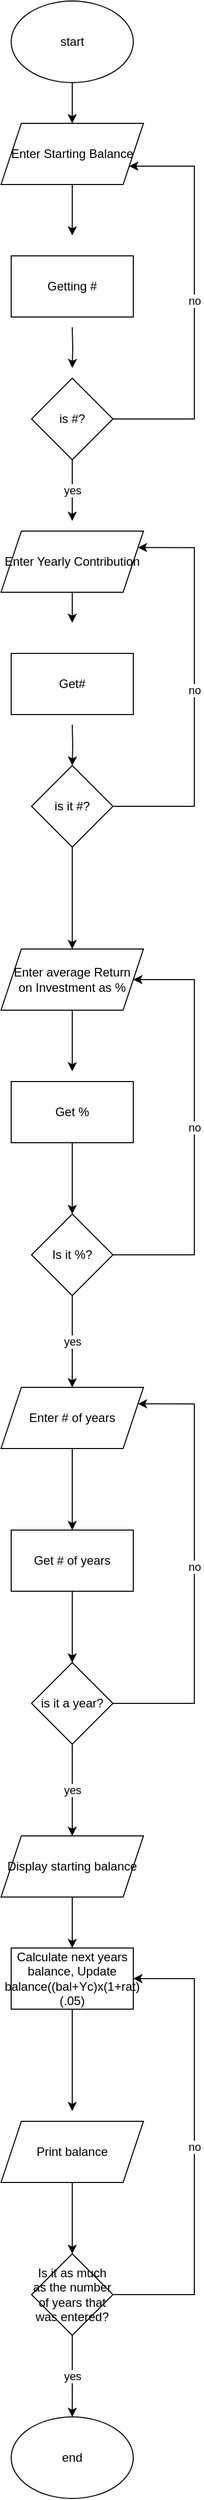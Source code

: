 <mxfile version="13.6.9" type="github">
  <diagram id="ckzOWwWsCJZHVsrQiB-s" name="Page-1">
    <mxGraphModel dx="1038" dy="548" grid="1" gridSize="10" guides="1" tooltips="1" connect="1" arrows="1" fold="1" page="1" pageScale="1" pageWidth="850" pageHeight="1100" math="0" shadow="0">
      <root>
        <mxCell id="0" />
        <mxCell id="1" parent="0" />
        <mxCell id="VM0KCs58UYk9eu-B5sUt-2" style="edgeStyle=orthogonalEdgeStyle;rounded=0;orthogonalLoop=1;jettySize=auto;html=1;" parent="1" source="VM0KCs58UYk9eu-B5sUt-1" edge="1">
          <mxGeometry relative="1" as="geometry">
            <mxPoint x="400" y="230" as="targetPoint" />
          </mxGeometry>
        </mxCell>
        <mxCell id="VM0KCs58UYk9eu-B5sUt-1" value="start" style="ellipse;whiteSpace=wrap;html=1;" parent="1" vertex="1">
          <mxGeometry x="340" y="110" width="120" height="80" as="geometry" />
        </mxCell>
        <mxCell id="VM0KCs58UYk9eu-B5sUt-4" style="edgeStyle=orthogonalEdgeStyle;rounded=0;orthogonalLoop=1;jettySize=auto;html=1;" parent="1" source="VM0KCs58UYk9eu-B5sUt-3" edge="1">
          <mxGeometry relative="1" as="geometry">
            <mxPoint x="400" y="340" as="targetPoint" />
          </mxGeometry>
        </mxCell>
        <mxCell id="VM0KCs58UYk9eu-B5sUt-3" value="Enter Starting Balance" style="shape=parallelogram;perimeter=parallelogramPerimeter;whiteSpace=wrap;html=1;fixedSize=1;" parent="1" vertex="1">
          <mxGeometry x="330" y="230" width="140" height="60" as="geometry" />
        </mxCell>
        <mxCell id="VM0KCs58UYk9eu-B5sUt-14" style="edgeStyle=orthogonalEdgeStyle;rounded=0;orthogonalLoop=1;jettySize=auto;html=1;" parent="1" edge="1">
          <mxGeometry relative="1" as="geometry">
            <mxPoint x="400" y="470" as="targetPoint" />
            <mxPoint x="400" y="430" as="sourcePoint" />
          </mxGeometry>
        </mxCell>
        <mxCell id="VM0KCs58UYk9eu-B5sUt-8" value="no" style="edgeStyle=orthogonalEdgeStyle;rounded=0;orthogonalLoop=1;jettySize=auto;html=1;exitX=1;exitY=0.5;exitDx=0;exitDy=0;entryX=1;entryY=0.75;entryDx=0;entryDy=0;" parent="1" source="VM0KCs58UYk9eu-B5sUt-6" target="VM0KCs58UYk9eu-B5sUt-3" edge="1">
          <mxGeometry relative="1" as="geometry">
            <Array as="points">
              <mxPoint x="520" y="520" />
              <mxPoint x="520" y="272" />
            </Array>
          </mxGeometry>
        </mxCell>
        <mxCell id="VM0KCs58UYk9eu-B5sUt-11" value="yes" style="edgeStyle=orthogonalEdgeStyle;rounded=0;orthogonalLoop=1;jettySize=auto;html=1;" parent="1" source="VM0KCs58UYk9eu-B5sUt-6" edge="1">
          <mxGeometry relative="1" as="geometry">
            <mxPoint x="400" y="620" as="targetPoint" />
            <Array as="points">
              <mxPoint x="400" y="620" />
              <mxPoint x="400" y="620" />
            </Array>
          </mxGeometry>
        </mxCell>
        <mxCell id="VM0KCs58UYk9eu-B5sUt-6" value="is #?" style="rhombus;whiteSpace=wrap;html=1;" parent="1" vertex="1">
          <mxGeometry x="360" y="480" width="80" height="80" as="geometry" />
        </mxCell>
        <mxCell id="VM0KCs58UYk9eu-B5sUt-17" style="edgeStyle=orthogonalEdgeStyle;rounded=0;orthogonalLoop=1;jettySize=auto;html=1;" parent="1" source="VM0KCs58UYk9eu-B5sUt-15" edge="1">
          <mxGeometry relative="1" as="geometry">
            <mxPoint x="400" y="720" as="targetPoint" />
          </mxGeometry>
        </mxCell>
        <mxCell id="VM0KCs58UYk9eu-B5sUt-15" value="Enter Yearly Contribution" style="shape=parallelogram;perimeter=parallelogramPerimeter;whiteSpace=wrap;html=1;fixedSize=1;" parent="1" vertex="1">
          <mxGeometry x="330" y="630" width="140" height="60" as="geometry" />
        </mxCell>
        <mxCell id="VM0KCs58UYk9eu-B5sUt-22" style="edgeStyle=orthogonalEdgeStyle;rounded=0;orthogonalLoop=1;jettySize=auto;html=1;" parent="1" edge="1">
          <mxGeometry relative="1" as="geometry">
            <mxPoint x="400" y="860" as="targetPoint" />
            <mxPoint x="400" y="820" as="sourcePoint" />
          </mxGeometry>
        </mxCell>
        <mxCell id="VM0KCs58UYk9eu-B5sUt-24" value="no" style="edgeStyle=orthogonalEdgeStyle;rounded=0;orthogonalLoop=1;jettySize=auto;html=1;entryX=1;entryY=0.25;entryDx=0;entryDy=0;" parent="1" source="VM0KCs58UYk9eu-B5sUt-23" target="VM0KCs58UYk9eu-B5sUt-15" edge="1">
          <mxGeometry relative="1" as="geometry">
            <Array as="points">
              <mxPoint x="520" y="900" />
              <mxPoint x="520" y="646" />
            </Array>
          </mxGeometry>
        </mxCell>
        <mxCell id="VM0KCs58UYk9eu-B5sUt-28" value="" style="edgeStyle=orthogonalEdgeStyle;rounded=0;orthogonalLoop=1;jettySize=auto;html=1;" parent="1" source="VM0KCs58UYk9eu-B5sUt-23" target="VM0KCs58UYk9eu-B5sUt-27" edge="1">
          <mxGeometry relative="1" as="geometry" />
        </mxCell>
        <mxCell id="VM0KCs58UYk9eu-B5sUt-23" value="is it #?" style="rhombus;whiteSpace=wrap;html=1;" parent="1" vertex="1">
          <mxGeometry x="360" y="860" width="80" height="80" as="geometry" />
        </mxCell>
        <mxCell id="VM0KCs58UYk9eu-B5sUt-30" value="" style="edgeStyle=orthogonalEdgeStyle;rounded=0;orthogonalLoop=1;jettySize=auto;html=1;" parent="1" source="VM0KCs58UYk9eu-B5sUt-27" edge="1">
          <mxGeometry relative="1" as="geometry">
            <mxPoint x="400" y="1160" as="targetPoint" />
          </mxGeometry>
        </mxCell>
        <mxCell id="VM0KCs58UYk9eu-B5sUt-27" value="Enter average Return&lt;br&gt;on Investment as %" style="shape=parallelogram;perimeter=parallelogramPerimeter;whiteSpace=wrap;html=1;fixedSize=1;" parent="1" vertex="1">
          <mxGeometry x="330" y="1040" width="140" height="60" as="geometry" />
        </mxCell>
        <mxCell id="VM0KCs58UYk9eu-B5sUt-34" value="" style="edgeStyle=orthogonalEdgeStyle;rounded=0;orthogonalLoop=1;jettySize=auto;html=1;" parent="1" source="VM0KCs58UYk9eu-B5sUt-29" target="VM0KCs58UYk9eu-B5sUt-33" edge="1">
          <mxGeometry relative="1" as="geometry">
            <Array as="points">
              <mxPoint x="400" y="1265" />
              <mxPoint x="400" y="1265" />
            </Array>
          </mxGeometry>
        </mxCell>
        <mxCell id="VM0KCs58UYk9eu-B5sUt-29" value="Get %" style="whiteSpace=wrap;html=1;" parent="1" vertex="1">
          <mxGeometry x="340" y="1170" width="120" height="60" as="geometry" />
        </mxCell>
        <mxCell id="VM0KCs58UYk9eu-B5sUt-31" value="Get#" style="rounded=0;whiteSpace=wrap;html=1;" parent="1" vertex="1">
          <mxGeometry x="340" y="750" width="120" height="60" as="geometry" />
        </mxCell>
        <mxCell id="VM0KCs58UYk9eu-B5sUt-32" value="Getting #" style="rounded=0;whiteSpace=wrap;html=1;" parent="1" vertex="1">
          <mxGeometry x="340" y="360" width="120" height="60" as="geometry" />
        </mxCell>
        <mxCell id="VM0KCs58UYk9eu-B5sUt-35" value="no" style="edgeStyle=orthogonalEdgeStyle;rounded=0;orthogonalLoop=1;jettySize=auto;html=1;entryX=1;entryY=0.5;entryDx=0;entryDy=0;" parent="1" source="VM0KCs58UYk9eu-B5sUt-33" target="VM0KCs58UYk9eu-B5sUt-27" edge="1">
          <mxGeometry relative="1" as="geometry">
            <Array as="points">
              <mxPoint x="520" y="1340" />
              <mxPoint x="520" y="1070" />
            </Array>
          </mxGeometry>
        </mxCell>
        <mxCell id="VM0KCs58UYk9eu-B5sUt-37" value="yes" style="edgeStyle=orthogonalEdgeStyle;rounded=0;orthogonalLoop=1;jettySize=auto;html=1;" parent="1" source="VM0KCs58UYk9eu-B5sUt-33" target="VM0KCs58UYk9eu-B5sUt-36" edge="1">
          <mxGeometry relative="1" as="geometry" />
        </mxCell>
        <mxCell id="VM0KCs58UYk9eu-B5sUt-33" value="Is it %?" style="rhombus;whiteSpace=wrap;html=1;" parent="1" vertex="1">
          <mxGeometry x="360" y="1300" width="80" height="80" as="geometry" />
        </mxCell>
        <mxCell id="VM0KCs58UYk9eu-B5sUt-41" value="" style="edgeStyle=orthogonalEdgeStyle;rounded=0;orthogonalLoop=1;jettySize=auto;html=1;" parent="1" source="VM0KCs58UYk9eu-B5sUt-36" target="VM0KCs58UYk9eu-B5sUt-40" edge="1">
          <mxGeometry relative="1" as="geometry" />
        </mxCell>
        <mxCell id="VM0KCs58UYk9eu-B5sUt-36" value="Enter # of years" style="shape=parallelogram;perimeter=parallelogramPerimeter;whiteSpace=wrap;html=1;fixedSize=1;" parent="1" vertex="1">
          <mxGeometry x="330" y="1470" width="140" height="60" as="geometry" />
        </mxCell>
        <mxCell id="VM0KCs58UYk9eu-B5sUt-43" value="" style="edgeStyle=orthogonalEdgeStyle;rounded=0;orthogonalLoop=1;jettySize=auto;html=1;" parent="1" source="VM0KCs58UYk9eu-B5sUt-40" target="VM0KCs58UYk9eu-B5sUt-42" edge="1">
          <mxGeometry relative="1" as="geometry" />
        </mxCell>
        <mxCell id="VM0KCs58UYk9eu-B5sUt-40" value="Get # of years" style="whiteSpace=wrap;html=1;" parent="1" vertex="1">
          <mxGeometry x="340" y="1610" width="120" height="60" as="geometry" />
        </mxCell>
        <mxCell id="VM0KCs58UYk9eu-B5sUt-44" value="no" style="edgeStyle=orthogonalEdgeStyle;rounded=0;orthogonalLoop=1;jettySize=auto;html=1;entryX=1;entryY=0.25;entryDx=0;entryDy=0;" parent="1" source="VM0KCs58UYk9eu-B5sUt-42" target="VM0KCs58UYk9eu-B5sUt-36" edge="1">
          <mxGeometry relative="1" as="geometry">
            <Array as="points">
              <mxPoint x="520" y="1780" />
              <mxPoint x="520" y="1486" />
            </Array>
          </mxGeometry>
        </mxCell>
        <mxCell id="ssxSqhYOLEixzdenELue-2" value="yes" style="edgeStyle=orthogonalEdgeStyle;rounded=0;orthogonalLoop=1;jettySize=auto;html=1;" edge="1" parent="1" source="VM0KCs58UYk9eu-B5sUt-42" target="ssxSqhYOLEixzdenELue-1">
          <mxGeometry relative="1" as="geometry" />
        </mxCell>
        <mxCell id="VM0KCs58UYk9eu-B5sUt-42" value="is it a year?" style="rhombus;whiteSpace=wrap;html=1;" parent="1" vertex="1">
          <mxGeometry x="360" y="1740" width="80" height="80" as="geometry" />
        </mxCell>
        <mxCell id="ssxSqhYOLEixzdenELue-4" value="" style="edgeStyle=orthogonalEdgeStyle;rounded=0;orthogonalLoop=1;jettySize=auto;html=1;" edge="1" parent="1" source="ssxSqhYOLEixzdenELue-1" target="ssxSqhYOLEixzdenELue-3">
          <mxGeometry relative="1" as="geometry" />
        </mxCell>
        <mxCell id="ssxSqhYOLEixzdenELue-1" value="Display starting balance" style="shape=parallelogram;perimeter=parallelogramPerimeter;whiteSpace=wrap;html=1;fixedSize=1;" vertex="1" parent="1">
          <mxGeometry x="330" y="1910" width="140" height="60" as="geometry" />
        </mxCell>
        <mxCell id="ssxSqhYOLEixzdenELue-9" value="" style="edgeStyle=orthogonalEdgeStyle;rounded=0;orthogonalLoop=1;jettySize=auto;html=1;" edge="1" parent="1" source="ssxSqhYOLEixzdenELue-3">
          <mxGeometry relative="1" as="geometry">
            <mxPoint x="400" y="2180" as="targetPoint" />
          </mxGeometry>
        </mxCell>
        <mxCell id="ssxSqhYOLEixzdenELue-3" value="Calculate next years balance, Update balance((bal+Yc)x(1+rat) (.05)" style="whiteSpace=wrap;html=1;" vertex="1" parent="1">
          <mxGeometry x="340" y="2020" width="120" height="60" as="geometry" />
        </mxCell>
        <mxCell id="ssxSqhYOLEixzdenELue-17" value="" style="edgeStyle=orthogonalEdgeStyle;rounded=0;orthogonalLoop=1;jettySize=auto;html=1;" edge="1" parent="1" source="ssxSqhYOLEixzdenELue-10" target="ssxSqhYOLEixzdenELue-16">
          <mxGeometry relative="1" as="geometry" />
        </mxCell>
        <mxCell id="ssxSqhYOLEixzdenELue-10" value="Print balance" style="shape=parallelogram;perimeter=parallelogramPerimeter;whiteSpace=wrap;html=1;fixedSize=1;" vertex="1" parent="1">
          <mxGeometry x="330" y="2190" width="140" height="60" as="geometry" />
        </mxCell>
        <mxCell id="ssxSqhYOLEixzdenELue-18" value="no" style="edgeStyle=orthogonalEdgeStyle;rounded=0;orthogonalLoop=1;jettySize=auto;html=1;exitX=1;exitY=0.5;exitDx=0;exitDy=0;entryX=1;entryY=0.5;entryDx=0;entryDy=0;" edge="1" parent="1" source="ssxSqhYOLEixzdenELue-16" target="ssxSqhYOLEixzdenELue-3">
          <mxGeometry relative="1" as="geometry">
            <Array as="points">
              <mxPoint x="520" y="2360" />
              <mxPoint x="520" y="2050" />
            </Array>
          </mxGeometry>
        </mxCell>
        <mxCell id="ssxSqhYOLEixzdenELue-20" value="yes" style="edgeStyle=orthogonalEdgeStyle;rounded=0;orthogonalLoop=1;jettySize=auto;html=1;" edge="1" parent="1" source="ssxSqhYOLEixzdenELue-16" target="ssxSqhYOLEixzdenELue-19">
          <mxGeometry relative="1" as="geometry" />
        </mxCell>
        <mxCell id="ssxSqhYOLEixzdenELue-16" value="Is it as much as the number of years that was entered?" style="rhombus;whiteSpace=wrap;html=1;" vertex="1" parent="1">
          <mxGeometry x="360" y="2320" width="80" height="80" as="geometry" />
        </mxCell>
        <mxCell id="ssxSqhYOLEixzdenELue-19" value="end" style="ellipse;whiteSpace=wrap;html=1;" vertex="1" parent="1">
          <mxGeometry x="340" y="2480" width="120" height="80" as="geometry" />
        </mxCell>
      </root>
    </mxGraphModel>
  </diagram>
</mxfile>
